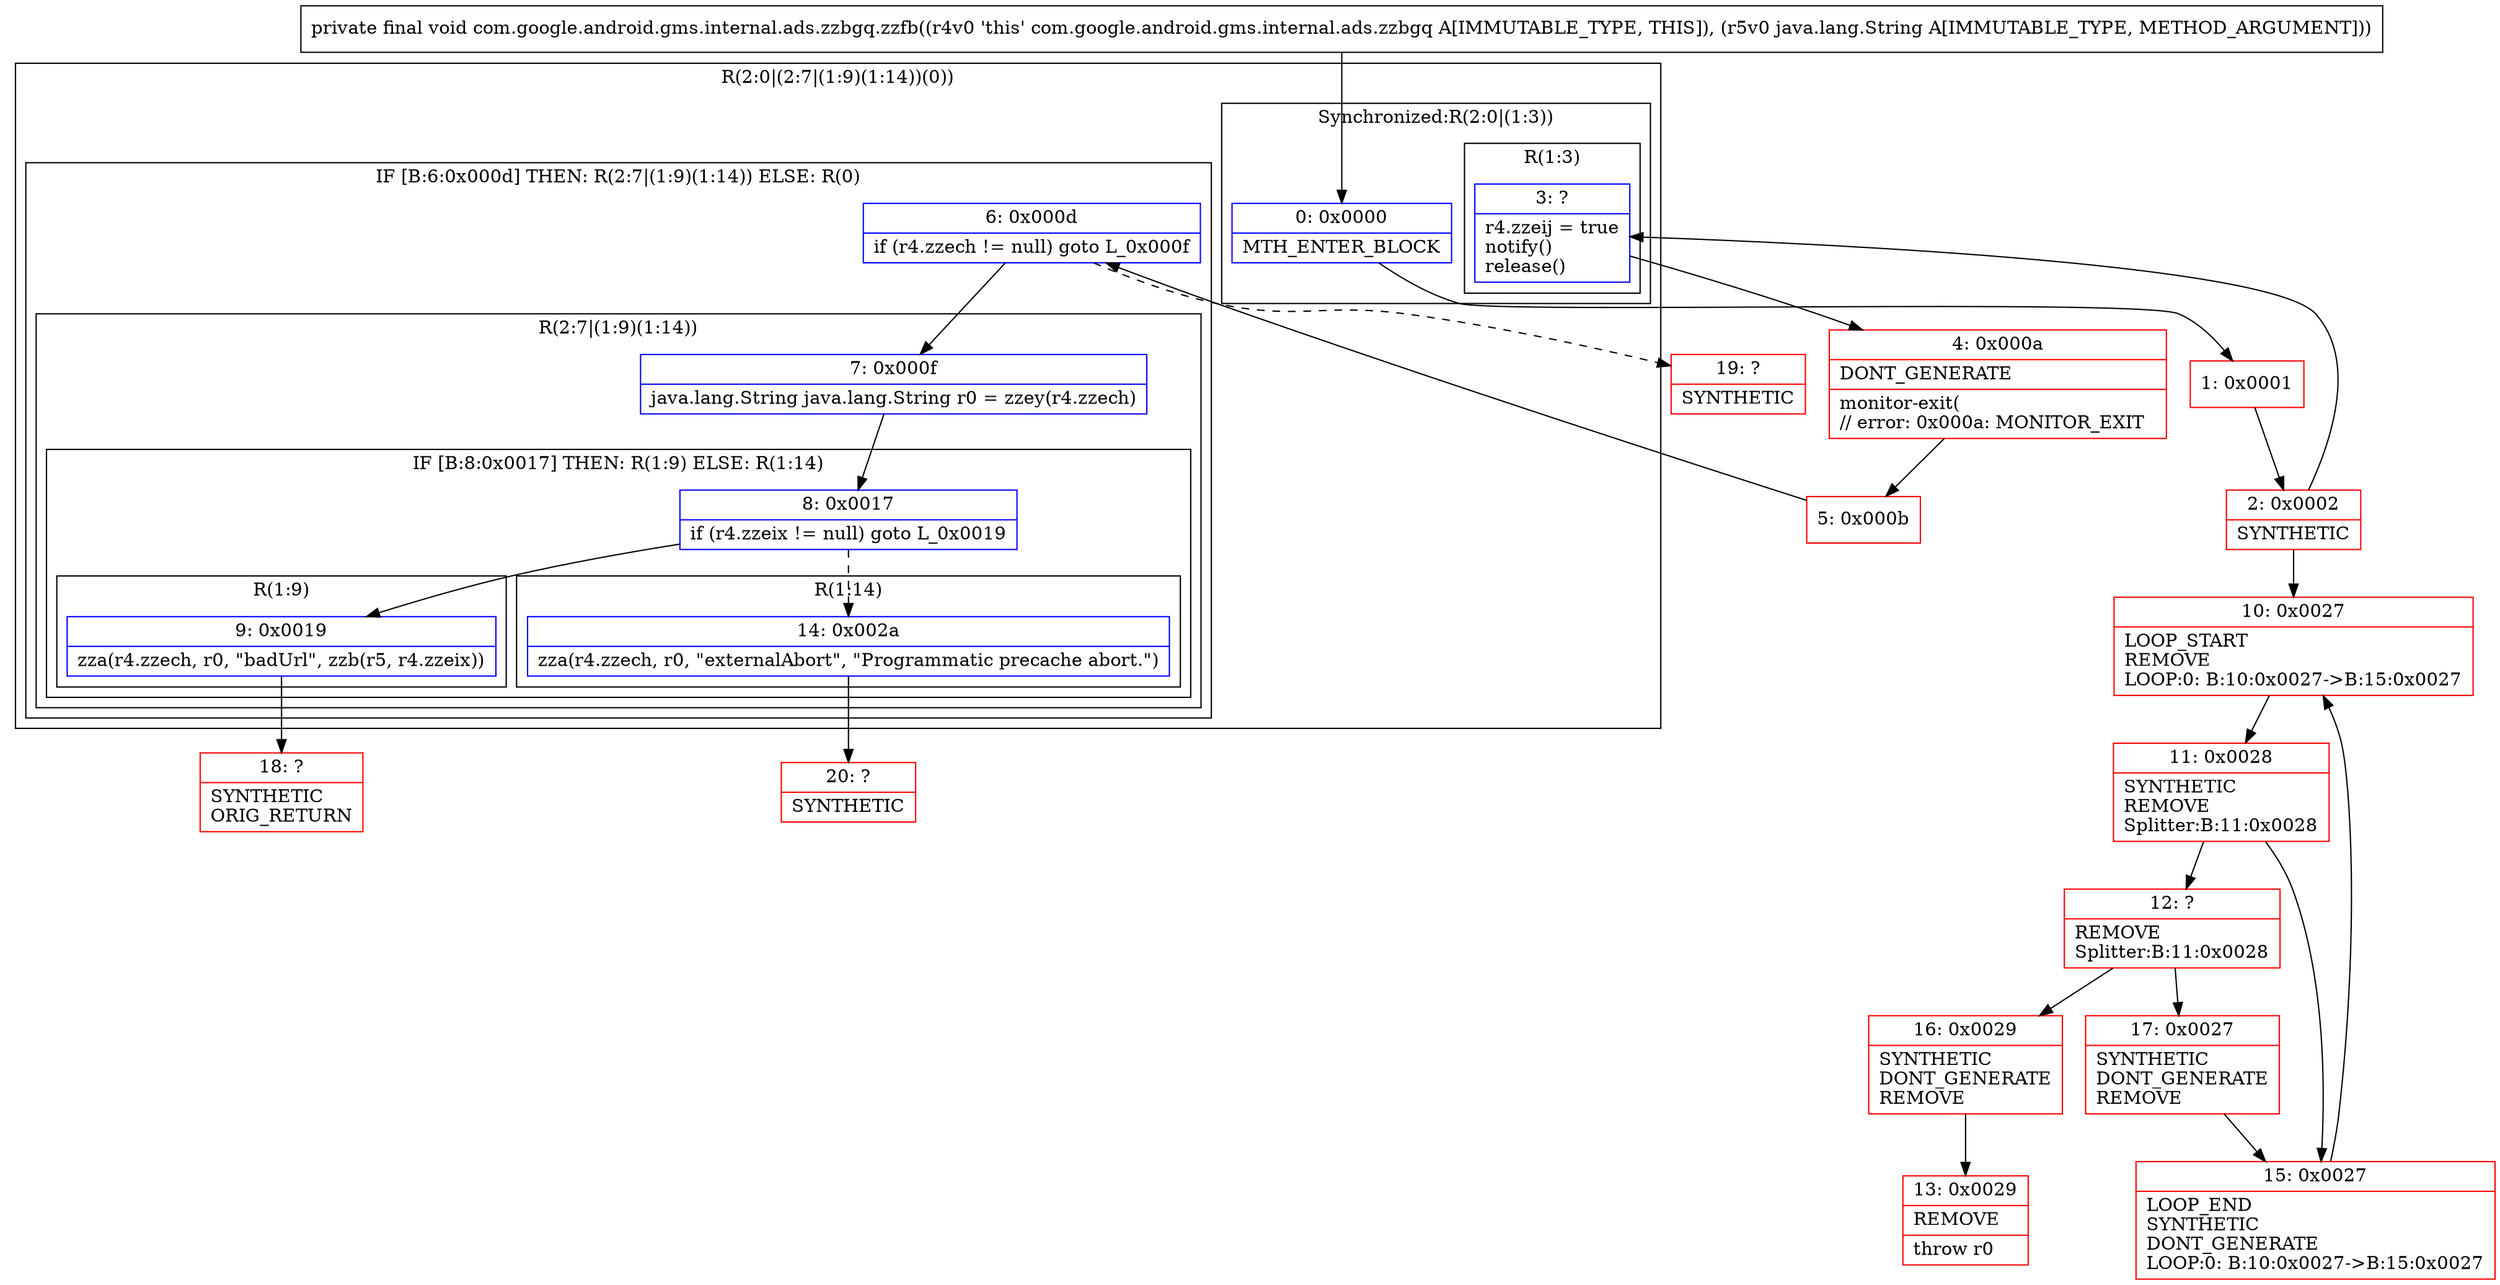 digraph "CFG forcom.google.android.gms.internal.ads.zzbgq.zzfb(Ljava\/lang\/String;)V" {
subgraph cluster_Region_857162240 {
label = "R(2:0|(2:7|(1:9)(1:14))(0))";
node [shape=record,color=blue];
subgraph cluster_SynchronizedRegion_693843204 {
label = "Synchronized:R(2:0|(1:3))";
node [shape=record,color=blue];
Node_0 [shape=record,label="{0\:\ 0x0000|MTH_ENTER_BLOCK\l}"];
subgraph cluster_Region_335095985 {
label = "R(1:3)";
node [shape=record,color=blue];
Node_3 [shape=record,label="{3\:\ ?|r4.zzeij = true\lnotify()\lrelease()\l}"];
}
}
subgraph cluster_IfRegion_1728305937 {
label = "IF [B:6:0x000d] THEN: R(2:7|(1:9)(1:14)) ELSE: R(0)";
node [shape=record,color=blue];
Node_6 [shape=record,label="{6\:\ 0x000d|if (r4.zzech != null) goto L_0x000f\l}"];
subgraph cluster_Region_700799549 {
label = "R(2:7|(1:9)(1:14))";
node [shape=record,color=blue];
Node_7 [shape=record,label="{7\:\ 0x000f|java.lang.String java.lang.String r0 = zzey(r4.zzech)\l}"];
subgraph cluster_IfRegion_1846379187 {
label = "IF [B:8:0x0017] THEN: R(1:9) ELSE: R(1:14)";
node [shape=record,color=blue];
Node_8 [shape=record,label="{8\:\ 0x0017|if (r4.zzeix != null) goto L_0x0019\l}"];
subgraph cluster_Region_147794267 {
label = "R(1:9)";
node [shape=record,color=blue];
Node_9 [shape=record,label="{9\:\ 0x0019|zza(r4.zzech, r0, \"badUrl\", zzb(r5, r4.zzeix))\l}"];
}
subgraph cluster_Region_828343786 {
label = "R(1:14)";
node [shape=record,color=blue];
Node_14 [shape=record,label="{14\:\ 0x002a|zza(r4.zzech, r0, \"externalAbort\", \"Programmatic precache abort.\")\l}"];
}
}
}
subgraph cluster_Region_504265059 {
label = "R(0)";
node [shape=record,color=blue];
}
}
}
Node_1 [shape=record,color=red,label="{1\:\ 0x0001}"];
Node_2 [shape=record,color=red,label="{2\:\ 0x0002|SYNTHETIC\l}"];
Node_4 [shape=record,color=red,label="{4\:\ 0x000a|DONT_GENERATE\l|monitor\-exit(\l\/\/ error: 0x000a: MONITOR_EXIT  \l}"];
Node_5 [shape=record,color=red,label="{5\:\ 0x000b}"];
Node_10 [shape=record,color=red,label="{10\:\ 0x0027|LOOP_START\lREMOVE\lLOOP:0: B:10:0x0027\-\>B:15:0x0027\l}"];
Node_11 [shape=record,color=red,label="{11\:\ 0x0028|SYNTHETIC\lREMOVE\lSplitter:B:11:0x0028\l}"];
Node_12 [shape=record,color=red,label="{12\:\ ?|REMOVE\lSplitter:B:11:0x0028\l}"];
Node_13 [shape=record,color=red,label="{13\:\ 0x0029|REMOVE\l|throw r0\l}"];
Node_15 [shape=record,color=red,label="{15\:\ 0x0027|LOOP_END\lSYNTHETIC\lDONT_GENERATE\lLOOP:0: B:10:0x0027\-\>B:15:0x0027\l}"];
Node_16 [shape=record,color=red,label="{16\:\ 0x0029|SYNTHETIC\lDONT_GENERATE\lREMOVE\l}"];
Node_17 [shape=record,color=red,label="{17\:\ 0x0027|SYNTHETIC\lDONT_GENERATE\lREMOVE\l}"];
Node_18 [shape=record,color=red,label="{18\:\ ?|SYNTHETIC\lORIG_RETURN\l}"];
Node_19 [shape=record,color=red,label="{19\:\ ?|SYNTHETIC\l}"];
Node_20 [shape=record,color=red,label="{20\:\ ?|SYNTHETIC\l}"];
MethodNode[shape=record,label="{private final void com.google.android.gms.internal.ads.zzbgq.zzfb((r4v0 'this' com.google.android.gms.internal.ads.zzbgq A[IMMUTABLE_TYPE, THIS]), (r5v0 java.lang.String A[IMMUTABLE_TYPE, METHOD_ARGUMENT])) }"];
MethodNode -> Node_0;
Node_0 -> Node_1;
Node_3 -> Node_4;
Node_6 -> Node_7;
Node_6 -> Node_19[style=dashed];
Node_7 -> Node_8;
Node_8 -> Node_9;
Node_8 -> Node_14[style=dashed];
Node_9 -> Node_18;
Node_14 -> Node_20;
Node_1 -> Node_2;
Node_2 -> Node_3;
Node_2 -> Node_10;
Node_4 -> Node_5;
Node_5 -> Node_6;
Node_10 -> Node_11;
Node_11 -> Node_12;
Node_11 -> Node_15;
Node_12 -> Node_16;
Node_12 -> Node_17;
Node_15 -> Node_10;
Node_16 -> Node_13;
Node_17 -> Node_15;
}

